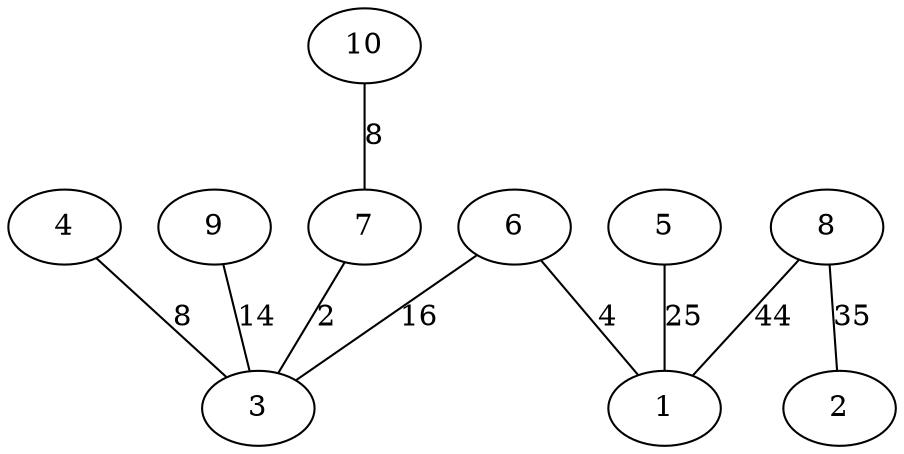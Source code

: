 graph G_1_MST {
    9;
    3;
    4;
    8;
    1;
    6;
    10;
    7;
    5;
    2;
    9 -- 3 [label="14"];
    4 -- 3 [label="8"];
    8 -- 1 [label="44"];
    6 -- 1 [label="4"];
    10 -- 7 [label="8"];
    5 -- 1 [label="25"];
    7 -- 3 [label="2"];
    8 -- 2 [label="35"];
    6 -- 3 [label="16"];
}